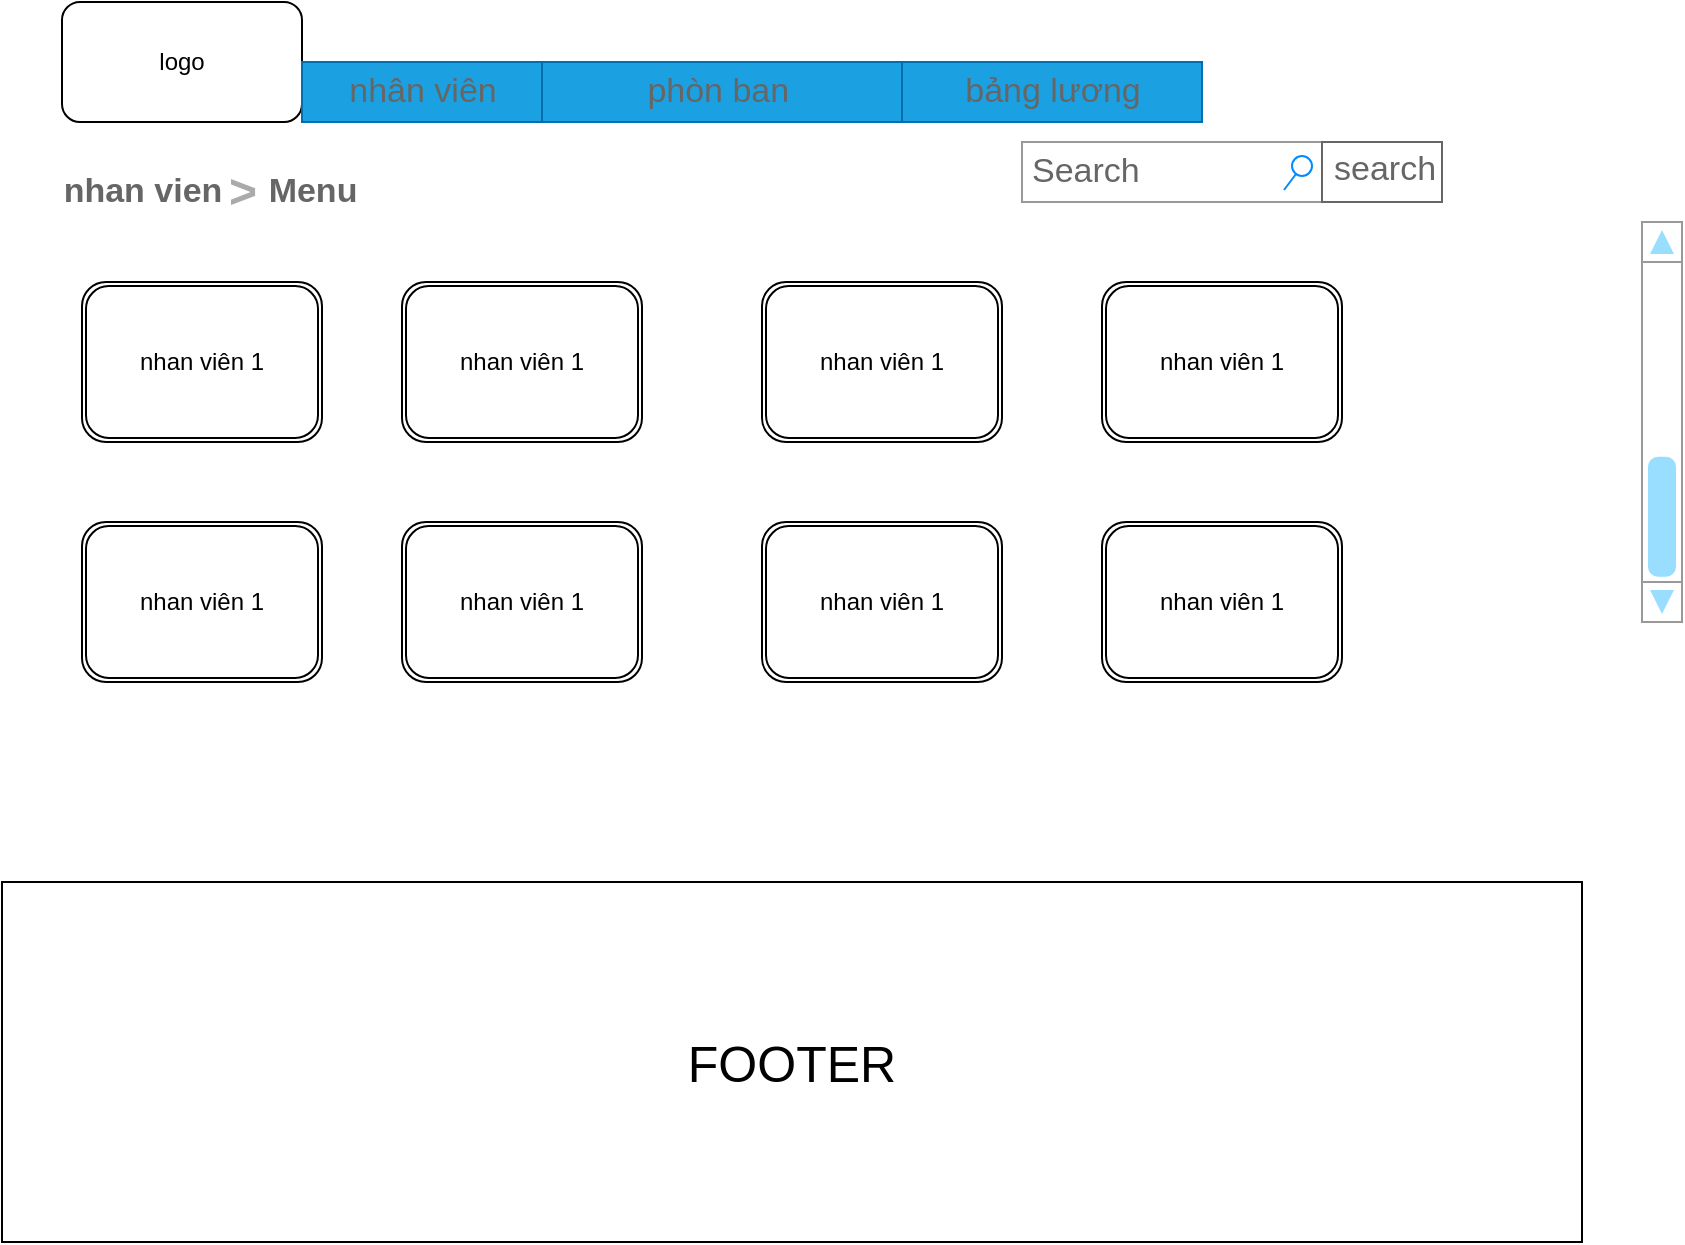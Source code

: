 <mxfile>
    <diagram id="iXq6dIN7Y2JJhn6i-J0d" name="Page-1">
        <mxGraphModel dx="1171" dy="607" grid="1" gridSize="10" guides="1" tooltips="1" connect="1" arrows="1" fold="1" page="1" pageScale="1" pageWidth="850" pageHeight="1100" math="0" shadow="0">
            <root>
                <mxCell id="0"/>
                <mxCell id="1" parent="0"/>
                <mxCell id="2" value="logo" style="rounded=1;whiteSpace=wrap;html=1;" vertex="1" parent="1">
                    <mxGeometry x="30" y="20" width="120" height="60" as="geometry"/>
                </mxCell>
                <mxCell id="3" value="nhan vien" style="strokeWidth=1;shadow=0;dashed=0;align=center;html=1;shape=mxgraph.mockup.navigation.anchor;fontSize=17;fontColor=#666666;fontStyle=1;" vertex="1" parent="1">
                    <mxGeometry x="40" y="100" width="60" height="30" as="geometry"/>
                </mxCell>
                <mxCell id="10" value="" style="verticalLabelPosition=bottom;shadow=0;dashed=0;align=center;html=1;verticalAlign=top;strokeWidth=1;shape=mxgraph.mockup.navigation.scrollBar;strokeColor=#999999;barPos=2.6;fillColor2=#99ddff;strokeColor2=none;direction=north;" vertex="1" parent="1">
                    <mxGeometry x="820" y="130" width="20" height="200" as="geometry"/>
                </mxCell>
                <mxCell id="11" value="Menu" style="strokeWidth=1;shadow=0;dashed=0;align=center;html=1;shape=mxgraph.mockup.navigation.anchor;fontSize=17;fontColor=#666666;fontStyle=1;" vertex="1" parent="1">
                    <mxGeometry x="125" y="100" width="60" height="30" as="geometry"/>
                </mxCell>
                <mxCell id="28" value="&gt;" style="strokeWidth=1;shadow=0;dashed=0;align=center;html=1;shape=mxgraph.mockup.navigation.anchor;fontSize=24;fontColor=#aaaaaa;fontStyle=1;" vertex="1" parent="1">
                    <mxGeometry x="110" y="100" width="20" height="30" as="geometry"/>
                </mxCell>
                <mxCell id="35" value="Search" style="strokeWidth=1;shadow=0;dashed=0;align=center;html=1;shape=mxgraph.mockup.forms.searchBox;strokeColor=#999999;mainText=;strokeColor2=#008cff;fontColor=#666666;fontSize=17;align=left;spacingLeft=3;" vertex="1" parent="1">
                    <mxGeometry x="510" y="90" width="150" height="30" as="geometry"/>
                </mxCell>
                <mxCell id="36" value="search" style="strokeWidth=1;shadow=0;dashed=0;align=center;html=1;shape=mxgraph.mockup.text.textBox;fontColor=#666666;align=left;fontSize=17;spacingLeft=4;spacingTop=-3;strokeColor=#666666;mainText=" vertex="1" parent="1">
                    <mxGeometry x="660" y="90" width="60" height="30" as="geometry"/>
                </mxCell>
                <mxCell id="42" value="" style="strokeWidth=1;shadow=0;dashed=0;align=center;html=1;shape=mxgraph.mockup.forms.rrect;rSize=0;strokeColor=#006EAF;fillColor=#1ba1e2;fontColor=#ffffff;" vertex="1" parent="1">
                    <mxGeometry x="150" y="50" width="450" height="30" as="geometry"/>
                </mxCell>
                <mxCell id="50" value="" style="edgeStyle=none;html=1;" edge="1" parent="42" source="43" target="44">
                    <mxGeometry relative="1" as="geometry"/>
                </mxCell>
                <mxCell id="43" value="nhân viên" style="strokeColor=inherit;fillColor=inherit;gradientColor=inherit;strokeWidth=1;shadow=0;dashed=0;align=center;html=1;shape=mxgraph.mockup.forms.rrect;rSize=0;fontSize=17;fontColor=#666666;" vertex="1" parent="42">
                    <mxGeometry width="120" height="30" as="geometry"/>
                </mxCell>
                <mxCell id="44" value="phòn ban&amp;nbsp;" style="strokeColor=inherit;fillColor=inherit;gradientColor=inherit;strokeWidth=1;shadow=0;dashed=0;align=center;html=1;shape=mxgraph.mockup.forms.rrect;rSize=0;fontSize=17;fontColor=#666666;" vertex="1" parent="42">
                    <mxGeometry x="120" width="180" height="30" as="geometry"/>
                </mxCell>
                <mxCell id="49" value="" style="edgeStyle=none;html=1;" edge="1" parent="42" source="45" target="47">
                    <mxGeometry relative="1" as="geometry"/>
                </mxCell>
                <mxCell id="45" value="bảng lương" style="strokeColor=inherit;fillColor=inherit;gradientColor=inherit;strokeWidth=1;shadow=0;dashed=0;align=center;html=1;shape=mxgraph.mockup.forms.rrect;rSize=0;fontSize=17;fontColor=#666666;" vertex="1" parent="42">
                    <mxGeometry x="300" width="150" height="30" as="geometry"/>
                </mxCell>
                <mxCell id="47" value="" style="strokeColor=inherit;fillColor=inherit;gradientColor=inherit;strokeWidth=1;shadow=0;dashed=0;align=center;html=1;shape=mxgraph.mockup.forms.rrect;rSize=0;fontSize=17;fontColor=#666666;" vertex="1" parent="42">
                    <mxGeometry x="300" height="30" as="geometry"/>
                </mxCell>
                <mxCell id="51" value="nhan viên 1" style="shape=ext;double=1;rounded=1;whiteSpace=wrap;html=1;" vertex="1" parent="1">
                    <mxGeometry x="40" y="160" width="120" height="80" as="geometry"/>
                </mxCell>
                <mxCell id="52" value="nhan viên 1" style="shape=ext;double=1;rounded=1;whiteSpace=wrap;html=1;" vertex="1" parent="1">
                    <mxGeometry x="200" y="160" width="120" height="80" as="geometry"/>
                </mxCell>
                <mxCell id="53" value="nhan viên 1" style="shape=ext;double=1;rounded=1;whiteSpace=wrap;html=1;" vertex="1" parent="1">
                    <mxGeometry x="380" y="160" width="120" height="80" as="geometry"/>
                </mxCell>
                <mxCell id="54" value="nhan viên 1" style="shape=ext;double=1;rounded=1;whiteSpace=wrap;html=1;" vertex="1" parent="1">
                    <mxGeometry x="550" y="160" width="120" height="80" as="geometry"/>
                </mxCell>
                <mxCell id="55" value="nhan viên 1" style="shape=ext;double=1;rounded=1;whiteSpace=wrap;html=1;" vertex="1" parent="1">
                    <mxGeometry x="40" y="280" width="120" height="80" as="geometry"/>
                </mxCell>
                <mxCell id="56" value="nhan viên 1" style="shape=ext;double=1;rounded=1;whiteSpace=wrap;html=1;" vertex="1" parent="1">
                    <mxGeometry x="200" y="280" width="120" height="80" as="geometry"/>
                </mxCell>
                <mxCell id="57" value="nhan viên 1" style="shape=ext;double=1;rounded=1;whiteSpace=wrap;html=1;" vertex="1" parent="1">
                    <mxGeometry x="380" y="280" width="120" height="80" as="geometry"/>
                </mxCell>
                <mxCell id="58" value="nhan viên 1" style="shape=ext;double=1;rounded=1;whiteSpace=wrap;html=1;" vertex="1" parent="1">
                    <mxGeometry x="550" y="280" width="120" height="80" as="geometry"/>
                </mxCell>
                <mxCell id="60" value="FOOTER" style="rounded=0;whiteSpace=wrap;html=1;fontSize=25;" vertex="1" parent="1">
                    <mxGeometry y="460" width="790" height="180" as="geometry"/>
                </mxCell>
            </root>
        </mxGraphModel>
    </diagram>
    <diagram id="IoNpbL8o0OmlLE4YIewl" name="Page-02">
        <mxGraphModel dx="1025" dy="531" grid="1" gridSize="10" guides="1" tooltips="1" connect="1" arrows="1" fold="1" page="1" pageScale="1" pageWidth="850" pageHeight="1100" math="0" shadow="0">
            <root>
                <mxCell id="z7tigXsajvzaYJ7fWmW0-0"/>
                <mxCell id="z7tigXsajvzaYJ7fWmW0-1" parent="z7tigXsajvzaYJ7fWmW0-0"/>
                <mxCell id="baKDhXPWfOX5bA5sCo9y-0" value="logo" style="rounded=1;whiteSpace=wrap;html=1;" vertex="1" parent="z7tigXsajvzaYJ7fWmW0-1">
                    <mxGeometry x="30" y="20" width="120" height="60" as="geometry"/>
                </mxCell>
                <mxCell id="baKDhXPWfOX5bA5sCo9y-1" value="" style="strokeWidth=1;shadow=0;dashed=0;align=center;html=1;shape=mxgraph.mockup.forms.rrect;rSize=0;strokeColor=#006EAF;fillColor=#1ba1e2;fontColor=#ffffff;" vertex="1" parent="z7tigXsajvzaYJ7fWmW0-1">
                    <mxGeometry x="150" y="50" width="450" height="30" as="geometry"/>
                </mxCell>
                <mxCell id="baKDhXPWfOX5bA5sCo9y-2" value="" style="edgeStyle=none;html=1;" edge="1" parent="baKDhXPWfOX5bA5sCo9y-1" source="baKDhXPWfOX5bA5sCo9y-3" target="baKDhXPWfOX5bA5sCo9y-4">
                    <mxGeometry relative="1" as="geometry"/>
                </mxCell>
                <mxCell id="baKDhXPWfOX5bA5sCo9y-3" value="nhân viên" style="strokeColor=inherit;fillColor=inherit;gradientColor=inherit;strokeWidth=1;shadow=0;dashed=0;align=center;html=1;shape=mxgraph.mockup.forms.rrect;rSize=0;fontSize=17;fontColor=#666666;" vertex="1" parent="baKDhXPWfOX5bA5sCo9y-1">
                    <mxGeometry width="120" height="30" as="geometry"/>
                </mxCell>
                <mxCell id="baKDhXPWfOX5bA5sCo9y-4" value="phòn ban&amp;nbsp;" style="strokeColor=inherit;fillColor=inherit;gradientColor=inherit;strokeWidth=1;shadow=0;dashed=0;align=center;html=1;shape=mxgraph.mockup.forms.rrect;rSize=0;fontSize=17;fontColor=#666666;" vertex="1" parent="baKDhXPWfOX5bA5sCo9y-1">
                    <mxGeometry x="120" width="180" height="30" as="geometry"/>
                </mxCell>
                <mxCell id="baKDhXPWfOX5bA5sCo9y-5" value="" style="edgeStyle=none;html=1;" edge="1" parent="baKDhXPWfOX5bA5sCo9y-1" source="baKDhXPWfOX5bA5sCo9y-6" target="baKDhXPWfOX5bA5sCo9y-7">
                    <mxGeometry relative="1" as="geometry"/>
                </mxCell>
                <mxCell id="baKDhXPWfOX5bA5sCo9y-6" value="bảng lương" style="strokeColor=inherit;fillColor=inherit;gradientColor=inherit;strokeWidth=1;shadow=0;dashed=0;align=center;html=1;shape=mxgraph.mockup.forms.rrect;rSize=0;fontSize=17;fontColor=#666666;" vertex="1" parent="baKDhXPWfOX5bA5sCo9y-1">
                    <mxGeometry x="300" width="150" height="30" as="geometry"/>
                </mxCell>
                <mxCell id="baKDhXPWfOX5bA5sCo9y-7" value="" style="strokeColor=inherit;fillColor=inherit;gradientColor=inherit;strokeWidth=1;shadow=0;dashed=0;align=center;html=1;shape=mxgraph.mockup.forms.rrect;rSize=0;fontSize=17;fontColor=#666666;" vertex="1" parent="baKDhXPWfOX5bA5sCo9y-1">
                    <mxGeometry x="300" height="30" as="geometry"/>
                </mxCell>
                <mxCell id="baKDhXPWfOX5bA5sCo9y-8" value="FOOTER" style="rounded=0;whiteSpace=wrap;html=1;fontSize=25;" vertex="1" parent="z7tigXsajvzaYJ7fWmW0-1">
                    <mxGeometry y="460" width="790" height="180" as="geometry"/>
                </mxCell>
                <mxCell id="qlITNeqgjp5WnDv3ZtCM-0" value="" style="verticalLabelPosition=bottom;shadow=0;dashed=0;align=center;html=1;verticalAlign=top;strokeWidth=1;shape=mxgraph.mockup.navigation.scrollBar;strokeColor=#999999;barPos=2.6;fillColor2=#99ddff;strokeColor2=none;direction=north;" vertex="1" parent="z7tigXsajvzaYJ7fWmW0-1">
                    <mxGeometry x="820" y="130" width="20" height="200" as="geometry"/>
                </mxCell>
                <mxCell id="1CoE9MCaa_oS1FjSGs52-0" value="" style="rounded=0;whiteSpace=wrap;html=1;fontSize=15;" vertex="1" parent="z7tigXsajvzaYJ7fWmW0-1">
                    <mxGeometry x="40" y="140" width="150" height="100" as="geometry"/>
                </mxCell>
                <mxCell id="1CoE9MCaa_oS1FjSGs52-1" value="phòng ban" style="text;html=1;strokeColor=none;fillColor=none;align=center;verticalAlign=middle;whiteSpace=wrap;rounded=0;fontSize=15;" vertex="1" parent="z7tigXsajvzaYJ7fWmW0-1">
                    <mxGeometry x="40" y="140" width="90" height="30" as="geometry"/>
                </mxCell>
                <mxCell id="1CoE9MCaa_oS1FjSGs52-2" value="số lượng nhan viên" style="text;html=1;strokeColor=none;fillColor=none;align=center;verticalAlign=middle;whiteSpace=wrap;rounded=0;fontSize=15;" vertex="1" parent="z7tigXsajvzaYJ7fWmW0-1">
                    <mxGeometry x="40" y="170" width="140" height="30" as="geometry"/>
                </mxCell>
                <mxCell id="1CoE9MCaa_oS1FjSGs52-3" value="" style="rounded=0;whiteSpace=wrap;html=1;fontSize=15;" vertex="1" parent="z7tigXsajvzaYJ7fWmW0-1">
                    <mxGeometry x="190" y="140" width="150" height="100" as="geometry"/>
                </mxCell>
                <mxCell id="1CoE9MCaa_oS1FjSGs52-4" value="phòng ban" style="text;html=1;strokeColor=none;fillColor=none;align=center;verticalAlign=middle;whiteSpace=wrap;rounded=0;fontSize=15;" vertex="1" parent="z7tigXsajvzaYJ7fWmW0-1">
                    <mxGeometry x="190" y="140" width="90" height="30" as="geometry"/>
                </mxCell>
                <mxCell id="1CoE9MCaa_oS1FjSGs52-5" value="số lượng nhan viên" style="text;html=1;strokeColor=none;fillColor=none;align=center;verticalAlign=middle;whiteSpace=wrap;rounded=0;fontSize=15;" vertex="1" parent="z7tigXsajvzaYJ7fWmW0-1">
                    <mxGeometry x="190" y="170" width="140" height="30" as="geometry"/>
                </mxCell>
                <mxCell id="1CoE9MCaa_oS1FjSGs52-6" value="" style="rounded=0;whiteSpace=wrap;html=1;fontSize=15;" vertex="1" parent="z7tigXsajvzaYJ7fWmW0-1">
                    <mxGeometry x="340" y="140" width="150" height="100" as="geometry"/>
                </mxCell>
                <mxCell id="1CoE9MCaa_oS1FjSGs52-7" value="phòng ban" style="text;html=1;strokeColor=none;fillColor=none;align=center;verticalAlign=middle;whiteSpace=wrap;rounded=0;fontSize=15;" vertex="1" parent="z7tigXsajvzaYJ7fWmW0-1">
                    <mxGeometry x="340" y="140" width="120" height="30" as="geometry"/>
                </mxCell>
                <mxCell id="1CoE9MCaa_oS1FjSGs52-8" value="số lượng nhan viên" style="text;html=1;strokeColor=none;fillColor=none;align=center;verticalAlign=middle;whiteSpace=wrap;rounded=0;fontSize=15;" vertex="1" parent="z7tigXsajvzaYJ7fWmW0-1">
                    <mxGeometry x="340" y="170" width="140" height="30" as="geometry"/>
                </mxCell>
                <mxCell id="1CoE9MCaa_oS1FjSGs52-9" value="" style="rounded=0;whiteSpace=wrap;html=1;fontSize=15;" vertex="1" parent="z7tigXsajvzaYJ7fWmW0-1">
                    <mxGeometry x="40" y="240" width="150" height="100" as="geometry"/>
                </mxCell>
                <mxCell id="1CoE9MCaa_oS1FjSGs52-10" value="phòng ban" style="text;html=1;strokeColor=none;fillColor=none;align=center;verticalAlign=middle;whiteSpace=wrap;rounded=0;fontSize=15;" vertex="1" parent="z7tigXsajvzaYJ7fWmW0-1">
                    <mxGeometry x="40" y="240" width="90" height="30" as="geometry"/>
                </mxCell>
                <mxCell id="1CoE9MCaa_oS1FjSGs52-11" value="số lượng nhan viên" style="text;html=1;strokeColor=none;fillColor=none;align=center;verticalAlign=middle;whiteSpace=wrap;rounded=0;fontSize=15;" vertex="1" parent="z7tigXsajvzaYJ7fWmW0-1">
                    <mxGeometry x="40" y="270" width="140" height="30" as="geometry"/>
                </mxCell>
                <mxCell id="1CoE9MCaa_oS1FjSGs52-12" value="" style="rounded=0;whiteSpace=wrap;html=1;fontSize=15;" vertex="1" parent="z7tigXsajvzaYJ7fWmW0-1">
                    <mxGeometry x="190" y="240" width="150" height="100" as="geometry"/>
                </mxCell>
                <mxCell id="1CoE9MCaa_oS1FjSGs52-13" value="phòng ban" style="text;html=1;strokeColor=none;fillColor=none;align=center;verticalAlign=middle;whiteSpace=wrap;rounded=0;fontSize=15;" vertex="1" parent="z7tigXsajvzaYJ7fWmW0-1">
                    <mxGeometry x="190" y="240" width="90" height="30" as="geometry"/>
                </mxCell>
                <mxCell id="1CoE9MCaa_oS1FjSGs52-14" value="số lượng nhan viên" style="text;html=1;strokeColor=none;fillColor=none;align=center;verticalAlign=middle;whiteSpace=wrap;rounded=0;fontSize=15;" vertex="1" parent="z7tigXsajvzaYJ7fWmW0-1">
                    <mxGeometry x="190" y="270" width="140" height="30" as="geometry"/>
                </mxCell>
                <mxCell id="1CoE9MCaa_oS1FjSGs52-15" value="" style="rounded=0;whiteSpace=wrap;html=1;fontSize=15;" vertex="1" parent="z7tigXsajvzaYJ7fWmW0-1">
                    <mxGeometry x="340" y="240" width="150" height="100" as="geometry"/>
                </mxCell>
                <mxCell id="1CoE9MCaa_oS1FjSGs52-16" value="phòng ban" style="text;html=1;strokeColor=none;fillColor=none;align=center;verticalAlign=middle;whiteSpace=wrap;rounded=0;fontSize=15;" vertex="1" parent="z7tigXsajvzaYJ7fWmW0-1">
                    <mxGeometry x="340" y="240" width="90" height="30" as="geometry"/>
                </mxCell>
                <mxCell id="1CoE9MCaa_oS1FjSGs52-17" value="số lượng nhan viên" style="text;html=1;strokeColor=none;fillColor=none;align=center;verticalAlign=middle;whiteSpace=wrap;rounded=0;fontSize=15;" vertex="1" parent="z7tigXsajvzaYJ7fWmW0-1">
                    <mxGeometry x="340" y="270" width="140" height="30" as="geometry"/>
                </mxCell>
            </root>
        </mxGraphModel>
    </diagram>
    <diagram id="WX-UR0rRrHTqT6aqmQI6" name="Page-3">
        <mxGraphModel dx="820" dy="425" grid="1" gridSize="10" guides="1" tooltips="1" connect="1" arrows="1" fold="1" page="1" pageScale="1" pageWidth="850" pageHeight="1100" math="0" shadow="0">
            <root>
                <mxCell id="J_puPybz_EbwgKNvXx8X-0"/>
                <mxCell id="J_puPybz_EbwgKNvXx8X-1" parent="J_puPybz_EbwgKNvXx8X-0"/>
                <mxCell id="J-hMfLHDNBAGgY5-veoG-0" value="" style="edgeStyle=none;html=1;" edge="1" parent="J_puPybz_EbwgKNvXx8X-1">
                    <mxGeometry relative="1" as="geometry">
                        <mxPoint x="270" y="65" as="sourcePoint"/>
                        <mxPoint x="270" y="65" as="targetPoint"/>
                    </mxGeometry>
                </mxCell>
                <mxCell id="J-hMfLHDNBAGgY5-veoG-1" value="" style="edgeStyle=none;html=1;" edge="1" parent="J_puPybz_EbwgKNvXx8X-1">
                    <mxGeometry relative="1" as="geometry">
                        <mxPoint x="450" y="65" as="sourcePoint"/>
                        <mxPoint x="450" y="65" as="targetPoint"/>
                    </mxGeometry>
                </mxCell>
                <mxCell id="J-hMfLHDNBAGgY5-veoG-3" value="" style="edgeStyle=none;html=1;" edge="1" parent="J_puPybz_EbwgKNvXx8X-1">
                    <mxGeometry relative="1" as="geometry">
                        <mxPoint x="460" y="75" as="sourcePoint"/>
                        <mxPoint x="460" y="75" as="targetPoint"/>
                    </mxGeometry>
                </mxCell>
                <mxCell id="Gc7isrXHuyPzQBS6dtxD-0" value="logo" style="rounded=1;whiteSpace=wrap;html=1;" vertex="1" parent="J_puPybz_EbwgKNvXx8X-1">
                    <mxGeometry x="30" y="20" width="120" height="60" as="geometry"/>
                </mxCell>
                <mxCell id="pa__yCJTSt8HSUOS6QVW-0" value="" style="strokeWidth=1;shadow=0;dashed=0;align=center;html=1;shape=mxgraph.mockup.forms.rrect;rSize=0;strokeColor=#006EAF;fillColor=#1ba1e2;fontColor=#ffffff;" vertex="1" parent="J_puPybz_EbwgKNvXx8X-1">
                    <mxGeometry x="150" y="50" width="450" height="30" as="geometry"/>
                </mxCell>
                <mxCell id="pa__yCJTSt8HSUOS6QVW-1" value="" style="edgeStyle=none;html=1;" edge="1" parent="pa__yCJTSt8HSUOS6QVW-0" source="pa__yCJTSt8HSUOS6QVW-2" target="pa__yCJTSt8HSUOS6QVW-3">
                    <mxGeometry relative="1" as="geometry"/>
                </mxCell>
                <mxCell id="pa__yCJTSt8HSUOS6QVW-2" value="nhân viên" style="strokeColor=inherit;fillColor=inherit;gradientColor=inherit;strokeWidth=1;shadow=0;dashed=0;align=center;html=1;shape=mxgraph.mockup.forms.rrect;rSize=0;fontSize=17;fontColor=#666666;" vertex="1" parent="pa__yCJTSt8HSUOS6QVW-0">
                    <mxGeometry width="120" height="30" as="geometry"/>
                </mxCell>
                <mxCell id="pa__yCJTSt8HSUOS6QVW-3" value="phòn ban&amp;nbsp;" style="strokeColor=inherit;fillColor=inherit;gradientColor=inherit;strokeWidth=1;shadow=0;dashed=0;align=center;html=1;shape=mxgraph.mockup.forms.rrect;rSize=0;fontSize=17;fontColor=#666666;" vertex="1" parent="pa__yCJTSt8HSUOS6QVW-0">
                    <mxGeometry x="120" width="180" height="30" as="geometry"/>
                </mxCell>
                <mxCell id="pa__yCJTSt8HSUOS6QVW-4" value="" style="edgeStyle=none;html=1;" edge="1" parent="pa__yCJTSt8HSUOS6QVW-0" source="pa__yCJTSt8HSUOS6QVW-5" target="pa__yCJTSt8HSUOS6QVW-6">
                    <mxGeometry relative="1" as="geometry"/>
                </mxCell>
                <mxCell id="pa__yCJTSt8HSUOS6QVW-5" value="bảng lương" style="strokeColor=inherit;fillColor=inherit;gradientColor=inherit;strokeWidth=1;shadow=0;dashed=0;align=center;html=1;shape=mxgraph.mockup.forms.rrect;rSize=0;fontSize=17;fontColor=#666666;" vertex="1" parent="pa__yCJTSt8HSUOS6QVW-0">
                    <mxGeometry x="300" width="150" height="30" as="geometry"/>
                </mxCell>
                <mxCell id="pa__yCJTSt8HSUOS6QVW-6" value="" style="strokeColor=inherit;fillColor=inherit;gradientColor=inherit;strokeWidth=1;shadow=0;dashed=0;align=center;html=1;shape=mxgraph.mockup.forms.rrect;rSize=0;fontSize=17;fontColor=#666666;" vertex="1" parent="pa__yCJTSt8HSUOS6QVW-0">
                    <mxGeometry x="300" height="30" as="geometry"/>
                </mxCell>
                <mxCell id="JRYP6mWWEdtmuzmWSqB6-0" value="FOOTER" style="rounded=0;whiteSpace=wrap;html=1;fontSize=25;" vertex="1" parent="J_puPybz_EbwgKNvXx8X-1">
                    <mxGeometry y="460" width="790" height="180" as="geometry"/>
                </mxCell>
                <mxCell id="JRYP6mWWEdtmuzmWSqB6-1" value="" style="rounded=0;whiteSpace=wrap;html=1;fontSize=25;" vertex="1" parent="J_puPybz_EbwgKNvXx8X-1">
                    <mxGeometry x="50" y="110" width="170" height="170" as="geometry"/>
                </mxCell>
                <mxCell id="JRYP6mWWEdtmuzmWSqB6-2" value="tên nhân viên" style="text;html=1;strokeColor=none;fillColor=none;align=center;verticalAlign=middle;whiteSpace=wrap;rounded=0;fontSize=15;" vertex="1" parent="J_puPybz_EbwgKNvXx8X-1">
                    <mxGeometry x="20" y="120" width="170" height="30" as="geometry"/>
                </mxCell>
                <mxCell id="JRYP6mWWEdtmuzmWSqB6-3" value="id" style="text;html=1;strokeColor=none;fillColor=none;align=center;verticalAlign=middle;whiteSpace=wrap;rounded=0;fontSize=12;" vertex="1" parent="J_puPybz_EbwgKNvXx8X-1">
                    <mxGeometry x="45" y="160" width="85" height="20" as="geometry"/>
                </mxCell>
                <mxCell id="JRYP6mWWEdtmuzmWSqB6-4" value="hệ số lương" style="text;html=1;strokeColor=none;fillColor=none;align=center;verticalAlign=middle;whiteSpace=wrap;rounded=0;fontSize=12;" vertex="1" parent="J_puPybz_EbwgKNvXx8X-1">
                    <mxGeometry x="40" y="180" width="150" height="30" as="geometry"/>
                </mxCell>
                <mxCell id="JRYP6mWWEdtmuzmWSqB6-5" value="ngày làm thêm" style="text;html=1;strokeColor=none;fillColor=none;align=center;verticalAlign=middle;whiteSpace=wrap;rounded=0;fontSize=12;" vertex="1" parent="J_puPybz_EbwgKNvXx8X-1">
                    <mxGeometry x="60" y="210" width="120" height="30" as="geometry"/>
                </mxCell>
                <mxCell id="JRYP6mWWEdtmuzmWSqB6-6" value="lương" style="text;html=1;strokeColor=none;fillColor=none;align=center;verticalAlign=middle;whiteSpace=wrap;rounded=0;fontSize=12;" vertex="1" parent="J_puPybz_EbwgKNvXx8X-1">
                    <mxGeometry x="40" y="240" width="120" height="30" as="geometry"/>
                </mxCell>
                <mxCell id="JRYP6mWWEdtmuzmWSqB6-7" value="" style="rounded=0;whiteSpace=wrap;html=1;fontSize=25;" vertex="1" parent="J_puPybz_EbwgKNvXx8X-1">
                    <mxGeometry x="280" y="110" width="170" height="170" as="geometry"/>
                </mxCell>
                <mxCell id="JRYP6mWWEdtmuzmWSqB6-8" value="" style="rounded=0;whiteSpace=wrap;html=1;fontSize=25;" vertex="1" parent="J_puPybz_EbwgKNvXx8X-1">
                    <mxGeometry x="500" y="110" width="170" height="170" as="geometry"/>
                </mxCell>
                <mxCell id="JRYP6mWWEdtmuzmWSqB6-9" value="" style="rounded=0;whiteSpace=wrap;html=1;fontSize=25;" vertex="1" parent="J_puPybz_EbwgKNvXx8X-1">
                    <mxGeometry x="50" y="280" width="170" height="170" as="geometry"/>
                </mxCell>
                <mxCell id="JRYP6mWWEdtmuzmWSqB6-10" value="" style="rounded=0;whiteSpace=wrap;html=1;fontSize=25;" vertex="1" parent="J_puPybz_EbwgKNvXx8X-1">
                    <mxGeometry x="280" y="280" width="170" height="170" as="geometry"/>
                </mxCell>
                <mxCell id="JRYP6mWWEdtmuzmWSqB6-11" value="" style="rounded=0;whiteSpace=wrap;html=1;fontSize=25;" vertex="1" parent="J_puPybz_EbwgKNvXx8X-1">
                    <mxGeometry x="500" y="280" width="170" height="170" as="geometry"/>
                </mxCell>
                <mxCell id="JRYP6mWWEdtmuzmWSqB6-12" value="tên nhân viên" style="text;html=1;strokeColor=none;fillColor=none;align=center;verticalAlign=middle;whiteSpace=wrap;rounded=0;fontSize=15;" vertex="1" parent="J_puPybz_EbwgKNvXx8X-1">
                    <mxGeometry x="260" y="120" width="170" height="30" as="geometry"/>
                </mxCell>
                <mxCell id="JRYP6mWWEdtmuzmWSqB6-13" value="id" style="text;html=1;strokeColor=none;fillColor=none;align=center;verticalAlign=middle;whiteSpace=wrap;rounded=0;fontSize=12;" vertex="1" parent="J_puPybz_EbwgKNvXx8X-1">
                    <mxGeometry x="285" y="160" width="85" height="20" as="geometry"/>
                </mxCell>
                <mxCell id="JRYP6mWWEdtmuzmWSqB6-14" value="hệ số lương" style="text;html=1;strokeColor=none;fillColor=none;align=center;verticalAlign=middle;whiteSpace=wrap;rounded=0;fontSize=12;" vertex="1" parent="J_puPybz_EbwgKNvXx8X-1">
                    <mxGeometry x="280" y="180" width="150" height="30" as="geometry"/>
                </mxCell>
                <mxCell id="JRYP6mWWEdtmuzmWSqB6-15" value="ngày làm thêm" style="text;html=1;strokeColor=none;fillColor=none;align=center;verticalAlign=middle;whiteSpace=wrap;rounded=0;fontSize=12;" vertex="1" parent="J_puPybz_EbwgKNvXx8X-1">
                    <mxGeometry x="300" y="210" width="120" height="30" as="geometry"/>
                </mxCell>
                <mxCell id="JRYP6mWWEdtmuzmWSqB6-16" value="lương" style="text;html=1;strokeColor=none;fillColor=none;align=center;verticalAlign=middle;whiteSpace=wrap;rounded=0;fontSize=12;" vertex="1" parent="J_puPybz_EbwgKNvXx8X-1">
                    <mxGeometry x="280" y="240" width="120" height="30" as="geometry"/>
                </mxCell>
                <mxCell id="JRYP6mWWEdtmuzmWSqB6-22" value="tên nhân viên" style="text;html=1;strokeColor=none;fillColor=none;align=center;verticalAlign=middle;whiteSpace=wrap;rounded=0;fontSize=15;" vertex="1" parent="J_puPybz_EbwgKNvXx8X-1">
                    <mxGeometry x="490" y="130" width="170" height="30" as="geometry"/>
                </mxCell>
                <mxCell id="JRYP6mWWEdtmuzmWSqB6-23" value="id" style="text;html=1;strokeColor=none;fillColor=none;align=center;verticalAlign=middle;whiteSpace=wrap;rounded=0;fontSize=12;" vertex="1" parent="J_puPybz_EbwgKNvXx8X-1">
                    <mxGeometry x="515" y="170" width="85" height="20" as="geometry"/>
                </mxCell>
                <mxCell id="JRYP6mWWEdtmuzmWSqB6-24" value="hệ số lương" style="text;html=1;strokeColor=none;fillColor=none;align=center;verticalAlign=middle;whiteSpace=wrap;rounded=0;fontSize=12;" vertex="1" parent="J_puPybz_EbwgKNvXx8X-1">
                    <mxGeometry x="510" y="190" width="150" height="30" as="geometry"/>
                </mxCell>
                <mxCell id="JRYP6mWWEdtmuzmWSqB6-25" value="ngày làm thêm" style="text;html=1;strokeColor=none;fillColor=none;align=center;verticalAlign=middle;whiteSpace=wrap;rounded=0;fontSize=12;" vertex="1" parent="J_puPybz_EbwgKNvXx8X-1">
                    <mxGeometry x="530" y="220" width="120" height="30" as="geometry"/>
                </mxCell>
                <mxCell id="JRYP6mWWEdtmuzmWSqB6-26" value="lương" style="text;html=1;strokeColor=none;fillColor=none;align=center;verticalAlign=middle;whiteSpace=wrap;rounded=0;fontSize=12;" vertex="1" parent="J_puPybz_EbwgKNvXx8X-1">
                    <mxGeometry x="510" y="250" width="120" height="30" as="geometry"/>
                </mxCell>
                <mxCell id="JRYP6mWWEdtmuzmWSqB6-27" value="tên nhân viên" style="text;html=1;strokeColor=none;fillColor=none;align=center;verticalAlign=middle;whiteSpace=wrap;rounded=0;fontSize=15;" vertex="1" parent="J_puPybz_EbwgKNvXx8X-1">
                    <mxGeometry x="20" y="290" width="170" height="30" as="geometry"/>
                </mxCell>
                <mxCell id="JRYP6mWWEdtmuzmWSqB6-28" value="id" style="text;html=1;strokeColor=none;fillColor=none;align=center;verticalAlign=middle;whiteSpace=wrap;rounded=0;fontSize=12;" vertex="1" parent="J_puPybz_EbwgKNvXx8X-1">
                    <mxGeometry x="45" y="330" width="85" height="20" as="geometry"/>
                </mxCell>
                <mxCell id="JRYP6mWWEdtmuzmWSqB6-29" value="hệ số lương" style="text;html=1;strokeColor=none;fillColor=none;align=center;verticalAlign=middle;whiteSpace=wrap;rounded=0;fontSize=12;" vertex="1" parent="J_puPybz_EbwgKNvXx8X-1">
                    <mxGeometry x="40" y="350" width="150" height="30" as="geometry"/>
                </mxCell>
                <mxCell id="JRYP6mWWEdtmuzmWSqB6-30" value="ngày làm thêm" style="text;html=1;strokeColor=none;fillColor=none;align=center;verticalAlign=middle;whiteSpace=wrap;rounded=0;fontSize=12;" vertex="1" parent="J_puPybz_EbwgKNvXx8X-1">
                    <mxGeometry x="60" y="380" width="120" height="30" as="geometry"/>
                </mxCell>
                <mxCell id="JRYP6mWWEdtmuzmWSqB6-31" value="lương" style="text;html=1;strokeColor=none;fillColor=none;align=center;verticalAlign=middle;whiteSpace=wrap;rounded=0;fontSize=12;" vertex="1" parent="J_puPybz_EbwgKNvXx8X-1">
                    <mxGeometry x="40" y="410" width="120" height="30" as="geometry"/>
                </mxCell>
                <mxCell id="JRYP6mWWEdtmuzmWSqB6-32" value="tên nhân viên" style="text;html=1;strokeColor=none;fillColor=none;align=center;verticalAlign=middle;whiteSpace=wrap;rounded=0;fontSize=15;" vertex="1" parent="J_puPybz_EbwgKNvXx8X-1">
                    <mxGeometry x="270" y="280" width="170" height="30" as="geometry"/>
                </mxCell>
                <mxCell id="JRYP6mWWEdtmuzmWSqB6-33" value="id" style="text;html=1;strokeColor=none;fillColor=none;align=center;verticalAlign=middle;whiteSpace=wrap;rounded=0;fontSize=12;" vertex="1" parent="J_puPybz_EbwgKNvXx8X-1">
                    <mxGeometry x="295" y="320" width="85" height="20" as="geometry"/>
                </mxCell>
                <mxCell id="JRYP6mWWEdtmuzmWSqB6-34" value="hệ số lương" style="text;html=1;strokeColor=none;fillColor=none;align=center;verticalAlign=middle;whiteSpace=wrap;rounded=0;fontSize=12;" vertex="1" parent="J_puPybz_EbwgKNvXx8X-1">
                    <mxGeometry x="290" y="340" width="150" height="30" as="geometry"/>
                </mxCell>
                <mxCell id="JRYP6mWWEdtmuzmWSqB6-35" value="ngày làm thêm" style="text;html=1;strokeColor=none;fillColor=none;align=center;verticalAlign=middle;whiteSpace=wrap;rounded=0;fontSize=12;" vertex="1" parent="J_puPybz_EbwgKNvXx8X-1">
                    <mxGeometry x="310" y="370" width="120" height="30" as="geometry"/>
                </mxCell>
                <mxCell id="JRYP6mWWEdtmuzmWSqB6-36" value="lương" style="text;html=1;strokeColor=none;fillColor=none;align=center;verticalAlign=middle;whiteSpace=wrap;rounded=0;fontSize=12;" vertex="1" parent="J_puPybz_EbwgKNvXx8X-1">
                    <mxGeometry x="290" y="400" width="120" height="30" as="geometry"/>
                </mxCell>
                <mxCell id="JRYP6mWWEdtmuzmWSqB6-37" value="tên nhân viên" style="text;html=1;strokeColor=none;fillColor=none;align=center;verticalAlign=middle;whiteSpace=wrap;rounded=0;fontSize=15;" vertex="1" parent="J_puPybz_EbwgKNvXx8X-1">
                    <mxGeometry x="480" y="290" width="170" height="30" as="geometry"/>
                </mxCell>
                <mxCell id="JRYP6mWWEdtmuzmWSqB6-38" value="id" style="text;html=1;strokeColor=none;fillColor=none;align=center;verticalAlign=middle;whiteSpace=wrap;rounded=0;fontSize=12;" vertex="1" parent="J_puPybz_EbwgKNvXx8X-1">
                    <mxGeometry x="505" y="330" width="85" height="20" as="geometry"/>
                </mxCell>
                <mxCell id="JRYP6mWWEdtmuzmWSqB6-39" value="hệ số lương" style="text;html=1;strokeColor=none;fillColor=none;align=center;verticalAlign=middle;whiteSpace=wrap;rounded=0;fontSize=12;" vertex="1" parent="J_puPybz_EbwgKNvXx8X-1">
                    <mxGeometry x="500" y="350" width="150" height="30" as="geometry"/>
                </mxCell>
                <mxCell id="JRYP6mWWEdtmuzmWSqB6-40" value="ngày làm thêm" style="text;html=1;strokeColor=none;fillColor=none;align=center;verticalAlign=middle;whiteSpace=wrap;rounded=0;fontSize=12;" vertex="1" parent="J_puPybz_EbwgKNvXx8X-1">
                    <mxGeometry x="520" y="380" width="120" height="30" as="geometry"/>
                </mxCell>
                <mxCell id="JRYP6mWWEdtmuzmWSqB6-41" value="lương" style="text;html=1;strokeColor=none;fillColor=none;align=center;verticalAlign=middle;whiteSpace=wrap;rounded=0;fontSize=12;" vertex="1" parent="J_puPybz_EbwgKNvXx8X-1">
                    <mxGeometry x="500" y="410" width="120" height="30" as="geometry"/>
                </mxCell>
                <mxCell id="92myinP0hyeCaeaevXUy-0" value="" style="verticalLabelPosition=bottom;shadow=0;dashed=0;align=center;html=1;verticalAlign=top;strokeWidth=1;shape=mxgraph.mockup.navigation.scrollBar;strokeColor=#999999;barPos=2.6;fillColor2=#99ddff;strokeColor2=none;direction=north;" vertex="1" parent="J_puPybz_EbwgKNvXx8X-1">
                    <mxGeometry x="820" y="130" width="20" height="200" as="geometry"/>
                </mxCell>
            </root>
        </mxGraphModel>
    </diagram>
</mxfile>